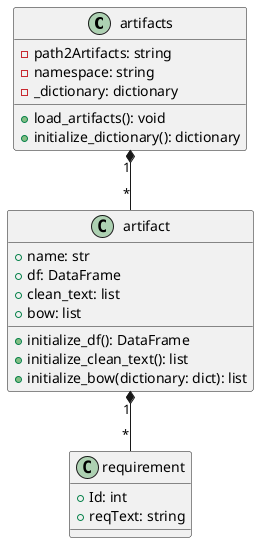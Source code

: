 @startuml class

class artifacts {
    - path2Artifacts: string
    - namespace: string
    - _dictionary: dictionary

    + load_artifacts(): void
    + initialize_dictionary(): dictionary
}

class artifact {
    + name: str
    + df: DataFrame
    + clean_text: list
    + bow: list

    + initialize_df(): DataFrame
    + initialize_clean_text(): list
    + initialize_bow(dictionary: dict): list
}

class requirement {
    + Id: int
    + reqText: string
}

artifacts   "1" *-- "*" artifact
artifact    "1" *-- "*" requirement
@enduml

